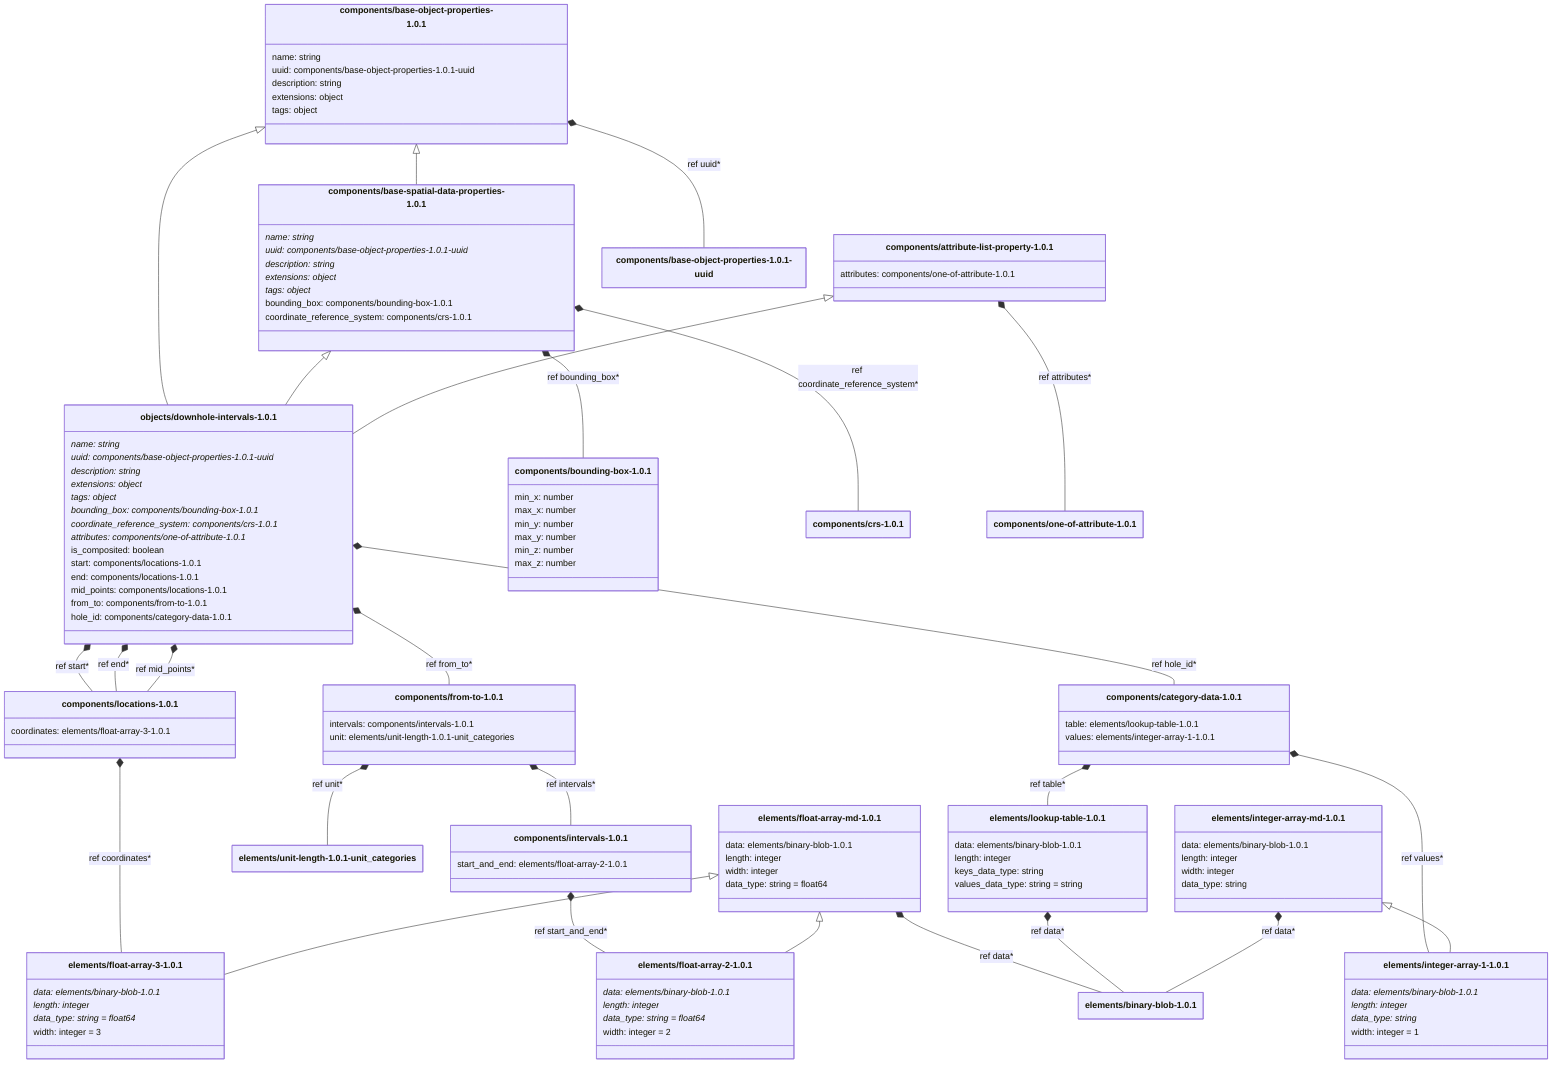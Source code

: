 ---
config:
    class:
        hideEmptyMembersBox: true
---

classDiagram
    class `components/base-object-properties-1.0.1`:::schemaComponent {
        name: string
        uuid: components/base-object-properties-1.0.1-uuid
        description: string
        extensions: object
        tags: object
    }
    class `components/base-spatial-data-properties-1.0.1`:::schemaComponent {
        name: string*
        uuid: components/base-object-properties-1.0.1-uuid*
        description: string*
        extensions: object*
        tags: object*
        bounding_box: components/bounding-box-1.0.1
        coordinate_reference_system: components/crs-1.0.1
    }
    `components/base-object-properties-1.0.1` <|-- `components/base-spatial-data-properties-1.0.1`
    class `components/attribute-list-property-1.0.1`:::schemaComponent {
        attributes: components/one-of-attribute-1.0.1
    }
    class `objects/downhole-intervals-1.0.1`:::schemaObject {
        name: string*
        uuid: components/base-object-properties-1.0.1-uuid*
        description: string*
        extensions: object*
        tags: object*
        bounding_box: components/bounding-box-1.0.1*
        coordinate_reference_system: components/crs-1.0.1*
        attributes: components/one-of-attribute-1.0.1*
        is_composited: boolean
        start: components/locations-1.0.1
        end: components/locations-1.0.1
        mid_points: components/locations-1.0.1
        from_to: components/from-to-1.0.1
        hole_id: components/category-data-1.0.1
    }
    `components/base-object-properties-1.0.1` <|-- `objects/downhole-intervals-1.0.1`
    `components/base-spatial-data-properties-1.0.1` <|-- `objects/downhole-intervals-1.0.1`
    `components/attribute-list-property-1.0.1` <|-- `objects/downhole-intervals-1.0.1`
    `components/base-object-properties-1.0.1` *-- `components/base-object-properties-1.0.1-uuid` : ref uuid*
    `components/base-spatial-data-properties-1.0.1` *-- `components/bounding-box-1.0.1` : ref bounding_box*
    `components/base-spatial-data-properties-1.0.1` *-- `components/crs-1.0.1` : ref coordinate_reference_system*
    `components/attribute-list-property-1.0.1` *-- `components/one-of-attribute-1.0.1` : ref attributes*
    `objects/downhole-intervals-1.0.1` *-- `components/locations-1.0.1` : ref start*
    `objects/downhole-intervals-1.0.1` *-- `components/locations-1.0.1` : ref end*
    `objects/downhole-intervals-1.0.1` *-- `components/locations-1.0.1` : ref mid_points*
    `objects/downhole-intervals-1.0.1` *-- `components/from-to-1.0.1` : ref from_to*
    `objects/downhole-intervals-1.0.1` *-- `components/category-data-1.0.1` : ref hole_id*
    class `components/from-to-1.0.1`:::schemaComponent {
        intervals: components/intervals-1.0.1
        unit: elements/unit-length-1.0.1-unit_categories
    }
    `components/from-to-1.0.1` *-- `components/intervals-1.0.1` : ref intervals*
    `components/from-to-1.0.1` *-- `elements/unit-length-1.0.1-unit_categories` : ref unit*
    class `elements/unit-length-1.0.1-unit_categories`:::schemaImplicit {
    }
    class `components/intervals-1.0.1`:::schemaComponent {
        start_and_end: elements/float-array-2-1.0.1
    }
    `components/intervals-1.0.1` *-- `elements/float-array-2-1.0.1` : ref start_and_end*
    class `elements/float-array-md-1.0.1`:::schemaElement {
        data: elements/binary-blob-1.0.1
        length: integer
        width: integer
        data_type: string = float64
    }
    class `elements/float-array-2-1.0.1`:::schemaElement {
        data: elements/binary-blob-1.0.1*
        length: integer*
        data_type: string = float64*
        width: integer = 2
    }
    `elements/float-array-md-1.0.1` <|-- `elements/float-array-2-1.0.1`
    `elements/float-array-md-1.0.1` *-- `elements/binary-blob-1.0.1` : ref data*
    class `elements/binary-blob-1.0.1`:::schemaElement {
    }
    class `components/category-data-1.0.1`:::schemaComponent {
        table: elements/lookup-table-1.0.1
        values: elements/integer-array-1-1.0.1
    }
    `components/category-data-1.0.1` *-- `elements/lookup-table-1.0.1` : ref table*
    `components/category-data-1.0.1` *-- `elements/integer-array-1-1.0.1` : ref values*
    class `elements/lookup-table-1.0.1`:::schemaElement {
        data: elements/binary-blob-1.0.1
        length: integer
        keys_data_type: string
        values_data_type: string = string
    }
    `elements/lookup-table-1.0.1` *-- `elements/binary-blob-1.0.1` : ref data*
    class `elements/integer-array-md-1.0.1`:::schemaElement {
        data: elements/binary-blob-1.0.1
        length: integer
        width: integer
        data_type: string
    }
    class `elements/integer-array-1-1.0.1`:::schemaElement {
        data: elements/binary-blob-1.0.1*
        length: integer*
        data_type: string*
        width: integer = 1
    }
    `elements/integer-array-md-1.0.1` <|-- `elements/integer-array-1-1.0.1`
    `elements/integer-array-md-1.0.1` *-- `elements/binary-blob-1.0.1` : ref data*
    class `components/one-of-attribute-1.0.1`:::schemaComponent {
    }
    class `components/locations-1.0.1`:::schemaComponent {
        coordinates: elements/float-array-3-1.0.1
    }
    `components/locations-1.0.1` *-- `elements/float-array-3-1.0.1` : ref coordinates*
    class `elements/float-array-3-1.0.1`:::schemaElement {
        data: elements/binary-blob-1.0.1*
        length: integer*
        data_type: string = float64*
        width: integer = 3
    }
    `elements/float-array-md-1.0.1` <|-- `elements/float-array-3-1.0.1`
    class `components/base-object-properties-1.0.1-uuid`:::schemaImplicit {
    }
    class `components/bounding-box-1.0.1`:::schemaComponent {
        min_x: number
        max_x: number
        min_y: number
        max_y: number
        min_z: number
        max_z: number
    }
    class `components/crs-1.0.1`:::schemaComponent {
    }